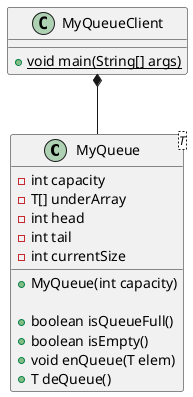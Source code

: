 @startuml   MyQueueDiagram

class MyQueue<T> {
    - int capacity
    - T[] underArray
    - int head
    - int tail
    - int currentSize

    + MyQueue(int capacity)

    + boolean isQueueFull()
    + boolean isEmpty()
    + void enQueue(T elem)
    + T deQueue()
}

class MyQueueClient {
    + {static} void main(String[] args)
}

MyQueueClient *-- MyQueue

@enduml